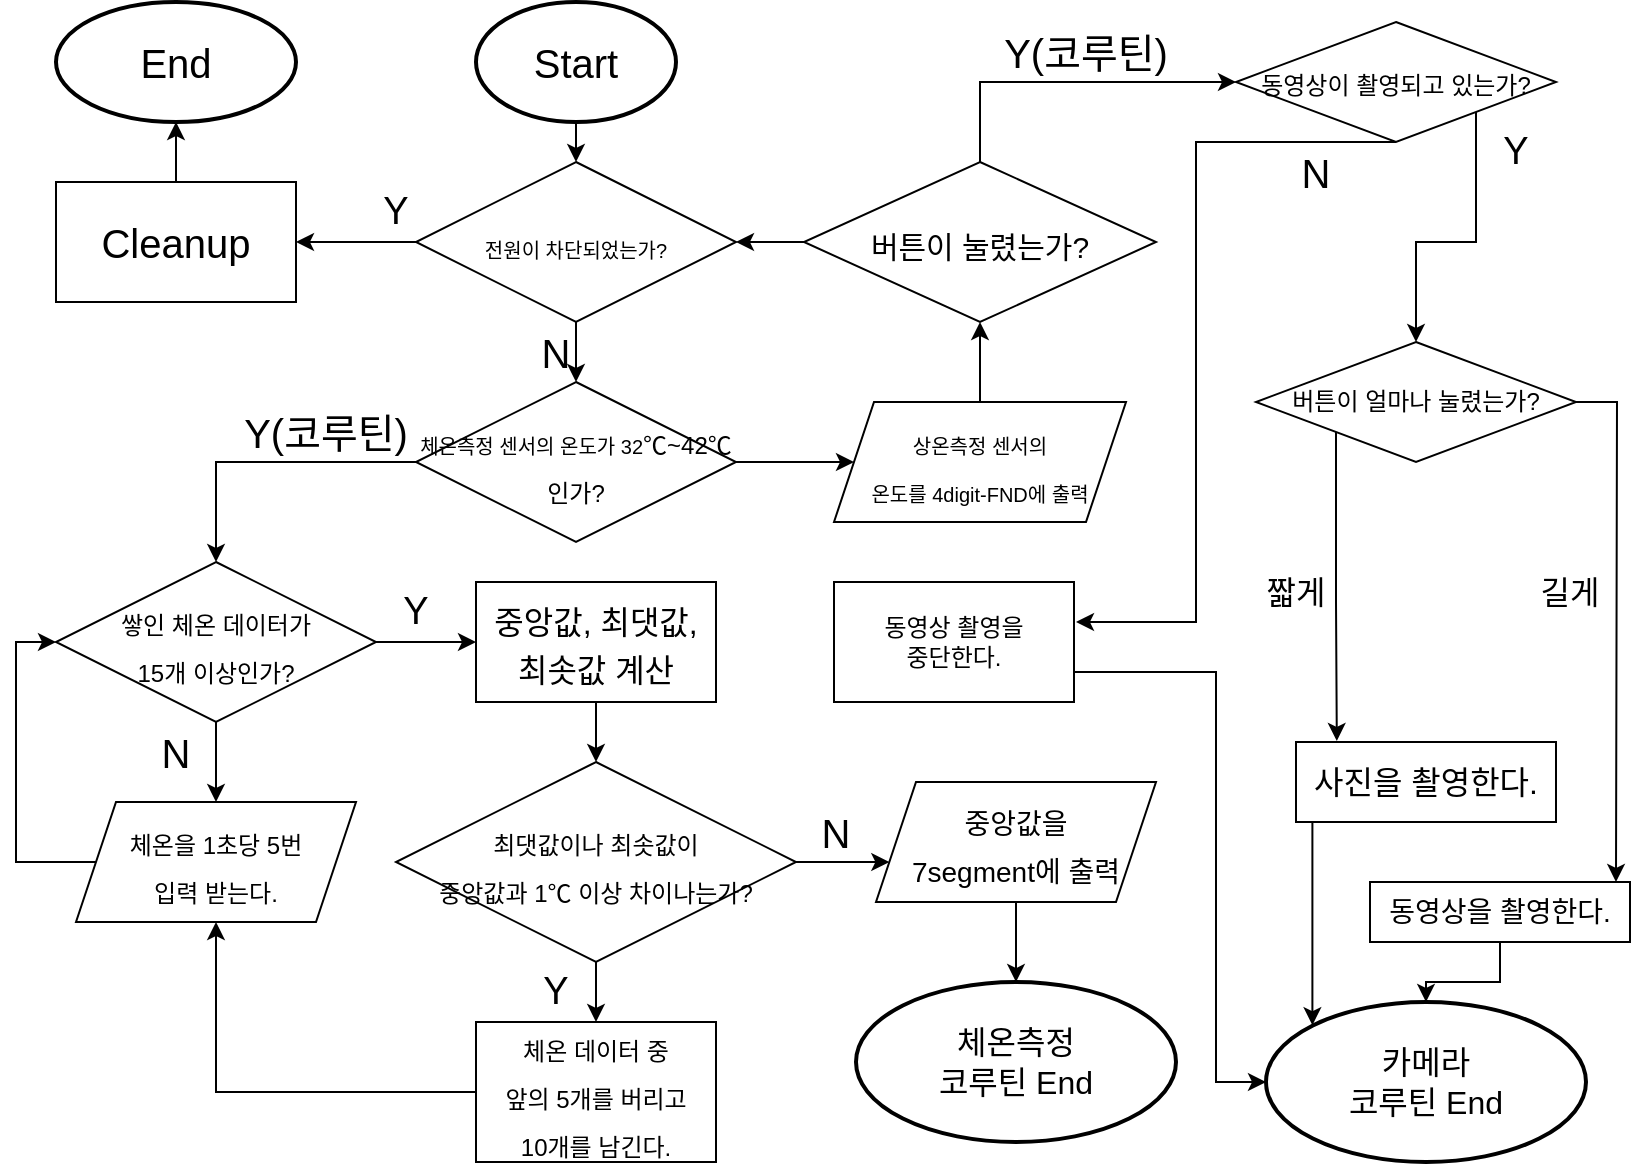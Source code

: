 <mxfile version="15.7.3" type="github">
  <diagram id="HOxBn5tht_EYRTDBTTVy" name="Page-1">
    <mxGraphModel dx="1221" dy="686" grid="1" gridSize="10" guides="1" tooltips="1" connect="1" arrows="1" fold="1" page="1" pageScale="1" pageWidth="827" pageHeight="1169" math="0" shadow="0">
      <root>
        <mxCell id="0" />
        <mxCell id="1" parent="0" />
        <mxCell id="lryujA1LKYhaAFnQ_uCR-1" value="&lt;font style=&quot;font-size: 20px&quot;&gt;Start&lt;/font&gt;" style="strokeWidth=2;html=1;shape=mxgraph.flowchart.start_1;whiteSpace=wrap;" vertex="1" parent="1">
          <mxGeometry x="250" width="100" height="60" as="geometry" />
        </mxCell>
        <mxCell id="lryujA1LKYhaAFnQ_uCR-2" value="" style="endArrow=classic;html=1;rounded=0;fontSize=20;exitX=0.5;exitY=1;exitDx=0;exitDy=0;exitPerimeter=0;" edge="1" parent="1" source="lryujA1LKYhaAFnQ_uCR-1" target="lryujA1LKYhaAFnQ_uCR-3">
          <mxGeometry width="50" height="50" relative="1" as="geometry">
            <mxPoint x="390" y="220" as="sourcePoint" />
            <mxPoint x="300" y="90" as="targetPoint" />
          </mxGeometry>
        </mxCell>
        <mxCell id="lryujA1LKYhaAFnQ_uCR-12" value="" style="edgeStyle=orthogonalEdgeStyle;rounded=0;orthogonalLoop=1;jettySize=auto;html=1;fontSize=19;" edge="1" parent="1" source="lryujA1LKYhaAFnQ_uCR-3" target="lryujA1LKYhaAFnQ_uCR-11">
          <mxGeometry relative="1" as="geometry" />
        </mxCell>
        <mxCell id="lryujA1LKYhaAFnQ_uCR-16" value="" style="edgeStyle=orthogonalEdgeStyle;rounded=0;orthogonalLoop=1;jettySize=auto;html=1;fontSize=20;" edge="1" parent="1" source="lryujA1LKYhaAFnQ_uCR-3" target="lryujA1LKYhaAFnQ_uCR-15">
          <mxGeometry relative="1" as="geometry" />
        </mxCell>
        <mxCell id="lryujA1LKYhaAFnQ_uCR-3" value="&lt;font size=&quot;1&quot;&gt;전원이 차단되었는가?&lt;/font&gt;" style="rhombus;whiteSpace=wrap;html=1;fontSize=20;" vertex="1" parent="1">
          <mxGeometry x="220" y="80" width="160" height="80" as="geometry" />
        </mxCell>
        <mxCell id="lryujA1LKYhaAFnQ_uCR-10" value="Y" style="text;html=1;strokeColor=none;fillColor=none;align=center;verticalAlign=middle;whiteSpace=wrap;rounded=0;fontSize=19;" vertex="1" parent="1">
          <mxGeometry x="180" y="90" width="60" height="30" as="geometry" />
        </mxCell>
        <mxCell id="lryujA1LKYhaAFnQ_uCR-14" value="" style="edgeStyle=orthogonalEdgeStyle;rounded=0;orthogonalLoop=1;jettySize=auto;html=1;fontSize=19;" edge="1" parent="1" source="lryujA1LKYhaAFnQ_uCR-11" target="lryujA1LKYhaAFnQ_uCR-13">
          <mxGeometry relative="1" as="geometry" />
        </mxCell>
        <mxCell id="lryujA1LKYhaAFnQ_uCR-11" value="Cleanup" style="whiteSpace=wrap;html=1;fontSize=20;" vertex="1" parent="1">
          <mxGeometry x="40" y="90" width="120" height="60" as="geometry" />
        </mxCell>
        <mxCell id="lryujA1LKYhaAFnQ_uCR-13" value="&lt;font style=&quot;font-size: 20px&quot;&gt;End&lt;/font&gt;" style="strokeWidth=2;html=1;shape=mxgraph.flowchart.start_1;whiteSpace=wrap;" vertex="1" parent="1">
          <mxGeometry x="40" width="120" height="60" as="geometry" />
        </mxCell>
        <mxCell id="lryujA1LKYhaAFnQ_uCR-19" value="" style="edgeStyle=orthogonalEdgeStyle;rounded=0;orthogonalLoop=1;jettySize=auto;html=1;fontSize=20;fontColor=#000000;" edge="1" parent="1" source="lryujA1LKYhaAFnQ_uCR-15" target="lryujA1LKYhaAFnQ_uCR-18">
          <mxGeometry relative="1" as="geometry" />
        </mxCell>
        <mxCell id="lryujA1LKYhaAFnQ_uCR-28" value="" style="edgeStyle=orthogonalEdgeStyle;rounded=0;jumpStyle=none;orthogonalLoop=1;jettySize=auto;html=1;fontSize=20;fontColor=#000000;" edge="1" parent="1" source="lryujA1LKYhaAFnQ_uCR-15" target="lryujA1LKYhaAFnQ_uCR-27">
          <mxGeometry relative="1" as="geometry" />
        </mxCell>
        <mxCell id="lryujA1LKYhaAFnQ_uCR-15" value="&lt;font size=&quot;1&quot;&gt;체온측정 센서의 온도가 32&lt;/font&gt;&lt;span style=&quot;font-size: 12px&quot;&gt;℃~42&lt;/span&gt;&lt;span style=&quot;font-size: 12px&quot;&gt;℃인가?&lt;/span&gt;" style="rhombus;whiteSpace=wrap;html=1;fontSize=20;" vertex="1" parent="1">
          <mxGeometry x="220" y="190" width="160" height="80" as="geometry" />
        </mxCell>
        <mxCell id="lryujA1LKYhaAFnQ_uCR-17" value="&lt;font style=&quot;font-size: 20px&quot;&gt;N&lt;/font&gt;" style="text;html=1;strokeColor=none;fillColor=none;align=center;verticalAlign=middle;whiteSpace=wrap;rounded=0;labelBackgroundColor=none;fontSize=12;fontColor=#000000;" vertex="1" parent="1">
          <mxGeometry x="260" y="160" width="60" height="30" as="geometry" />
        </mxCell>
        <mxCell id="lryujA1LKYhaAFnQ_uCR-53" value="" style="edgeStyle=orthogonalEdgeStyle;rounded=0;jumpStyle=none;orthogonalLoop=1;jettySize=auto;html=1;fontSize=12;fontColor=#000000;" edge="1" parent="1" source="lryujA1LKYhaAFnQ_uCR-18" target="lryujA1LKYhaAFnQ_uCR-52">
          <mxGeometry relative="1" as="geometry" />
        </mxCell>
        <mxCell id="lryujA1LKYhaAFnQ_uCR-18" value="&lt;font style=&quot;font-size: 10px&quot;&gt;상온측정 센서의&lt;br&gt;온도를 4digit-FND에 출력&lt;br&gt;&lt;/font&gt;" style="shape=parallelogram;perimeter=parallelogramPerimeter;whiteSpace=wrap;html=1;fixedSize=1;fontSize=20;" vertex="1" parent="1">
          <mxGeometry x="429" y="200" width="146" height="60" as="geometry" />
        </mxCell>
        <mxCell id="lryujA1LKYhaAFnQ_uCR-23" value="Y(코루틴)" style="text;html=1;strokeColor=none;fillColor=none;align=center;verticalAlign=middle;whiteSpace=wrap;rounded=0;labelBackgroundColor=none;fontSize=20;fontColor=#000000;" vertex="1" parent="1">
          <mxGeometry x="120" y="200" width="110" height="30" as="geometry" />
        </mxCell>
        <mxCell id="lryujA1LKYhaAFnQ_uCR-30" value="" style="edgeStyle=orthogonalEdgeStyle;rounded=0;jumpStyle=none;orthogonalLoop=1;jettySize=auto;html=1;fontSize=12;fontColor=#000000;" edge="1" parent="1" source="lryujA1LKYhaAFnQ_uCR-27" target="lryujA1LKYhaAFnQ_uCR-29">
          <mxGeometry relative="1" as="geometry" />
        </mxCell>
        <mxCell id="lryujA1LKYhaAFnQ_uCR-43" value="" style="edgeStyle=orthogonalEdgeStyle;rounded=0;jumpStyle=none;orthogonalLoop=1;jettySize=auto;html=1;fontSize=16;fontColor=#000000;" edge="1" parent="1" source="lryujA1LKYhaAFnQ_uCR-27" target="lryujA1LKYhaAFnQ_uCR-42">
          <mxGeometry relative="1" as="geometry" />
        </mxCell>
        <mxCell id="lryujA1LKYhaAFnQ_uCR-27" value="&lt;span style=&quot;font-size: 12px&quot;&gt;쌓인 체온 데이터가&lt;br&gt;15개 이상인가?&lt;/span&gt;" style="rhombus;whiteSpace=wrap;html=1;fontSize=20;" vertex="1" parent="1">
          <mxGeometry x="40" y="280" width="160" height="80" as="geometry" />
        </mxCell>
        <mxCell id="lryujA1LKYhaAFnQ_uCR-33" value="" style="edgeStyle=orthogonalEdgeStyle;rounded=0;jumpStyle=none;orthogonalLoop=1;jettySize=auto;html=1;fontSize=16;fontColor=#000000;" edge="1" parent="1" source="lryujA1LKYhaAFnQ_uCR-29" target="lryujA1LKYhaAFnQ_uCR-32">
          <mxGeometry relative="1" as="geometry" />
        </mxCell>
        <mxCell id="lryujA1LKYhaAFnQ_uCR-29" value="&lt;font style=&quot;font-size: 16px&quot;&gt;중앙값, 최댓값, 최솟값 계산&lt;/font&gt;" style="whiteSpace=wrap;html=1;fontSize=20;" vertex="1" parent="1">
          <mxGeometry x="250" y="290" width="120" height="60" as="geometry" />
        </mxCell>
        <mxCell id="lryujA1LKYhaAFnQ_uCR-31" value="Y" style="text;html=1;strokeColor=none;fillColor=none;align=center;verticalAlign=middle;whiteSpace=wrap;rounded=0;fontSize=19;" vertex="1" parent="1">
          <mxGeometry x="190" y="290" width="60" height="30" as="geometry" />
        </mxCell>
        <mxCell id="lryujA1LKYhaAFnQ_uCR-37" value="" style="edgeStyle=orthogonalEdgeStyle;rounded=0;jumpStyle=none;orthogonalLoop=1;jettySize=auto;html=1;fontSize=12;fontColor=#000000;" edge="1" parent="1" source="lryujA1LKYhaAFnQ_uCR-32" target="lryujA1LKYhaAFnQ_uCR-36">
          <mxGeometry relative="1" as="geometry">
            <Array as="points">
              <mxPoint x="450" y="430" />
              <mxPoint x="450" y="430" />
            </Array>
          </mxGeometry>
        </mxCell>
        <mxCell id="lryujA1LKYhaAFnQ_uCR-47" value="" style="edgeStyle=orthogonalEdgeStyle;rounded=0;jumpStyle=none;orthogonalLoop=1;jettySize=auto;html=1;fontSize=12;fontColor=#000000;" edge="1" parent="1" source="lryujA1LKYhaAFnQ_uCR-32" target="lryujA1LKYhaAFnQ_uCR-46">
          <mxGeometry relative="1" as="geometry">
            <Array as="points">
              <mxPoint x="310" y="500" />
            </Array>
          </mxGeometry>
        </mxCell>
        <mxCell id="lryujA1LKYhaAFnQ_uCR-32" value="&lt;font style=&quot;font-size: 12px&quot;&gt;최댓값이나 최솟값이&lt;br&gt;중앙값과 1℃ 이상 차이나는가?&lt;/font&gt;&lt;span style=&quot;font-size: 12px&quot;&gt;&lt;br&gt;&lt;/span&gt;" style="rhombus;whiteSpace=wrap;html=1;fontSize=20;" vertex="1" parent="1">
          <mxGeometry x="210" y="380" width="200" height="100" as="geometry" />
        </mxCell>
        <mxCell id="lryujA1LKYhaAFnQ_uCR-40" value="" style="edgeStyle=orthogonalEdgeStyle;rounded=0;jumpStyle=none;orthogonalLoop=1;jettySize=auto;html=1;fontSize=14;fontColor=#000000;" edge="1" parent="1" source="lryujA1LKYhaAFnQ_uCR-36" target="lryujA1LKYhaAFnQ_uCR-39">
          <mxGeometry relative="1" as="geometry">
            <Array as="points">
              <mxPoint x="520" y="480" />
              <mxPoint x="520" y="480" />
            </Array>
          </mxGeometry>
        </mxCell>
        <mxCell id="lryujA1LKYhaAFnQ_uCR-36" value="&lt;font style=&quot;font-size: 14px&quot;&gt;중앙값을&lt;br&gt;7segment에 출력&lt;/font&gt;" style="shape=parallelogram;perimeter=parallelogramPerimeter;whiteSpace=wrap;html=1;fixedSize=1;fontSize=20;" vertex="1" parent="1">
          <mxGeometry x="450" y="390" width="140" height="60" as="geometry" />
        </mxCell>
        <mxCell id="lryujA1LKYhaAFnQ_uCR-38" value="&lt;font style=&quot;font-size: 20px&quot;&gt;N&lt;/font&gt;" style="text;html=1;strokeColor=none;fillColor=none;align=center;verticalAlign=middle;whiteSpace=wrap;rounded=0;labelBackgroundColor=none;fontSize=12;fontColor=#000000;" vertex="1" parent="1">
          <mxGeometry x="400" y="400" width="60" height="30" as="geometry" />
        </mxCell>
        <mxCell id="lryujA1LKYhaAFnQ_uCR-39" value="&lt;font style=&quot;font-size: 16px&quot;&gt;체온측정&lt;br&gt;코루틴 End&lt;/font&gt;" style="strokeWidth=2;html=1;shape=mxgraph.flowchart.start_1;whiteSpace=wrap;" vertex="1" parent="1">
          <mxGeometry x="440" y="490" width="160" height="80" as="geometry" />
        </mxCell>
        <mxCell id="lryujA1LKYhaAFnQ_uCR-45" style="edgeStyle=orthogonalEdgeStyle;rounded=0;jumpStyle=none;orthogonalLoop=1;jettySize=auto;html=1;exitX=0;exitY=0.5;exitDx=0;exitDy=0;fontSize=12;fontColor=#000000;" edge="1" parent="1" source="lryujA1LKYhaAFnQ_uCR-42" target="lryujA1LKYhaAFnQ_uCR-27">
          <mxGeometry relative="1" as="geometry">
            <mxPoint x="20" y="290" as="targetPoint" />
            <Array as="points">
              <mxPoint x="20" y="430" />
              <mxPoint x="20" y="320" />
            </Array>
          </mxGeometry>
        </mxCell>
        <mxCell id="lryujA1LKYhaAFnQ_uCR-42" value="&lt;font style=&quot;font-size: 12px&quot;&gt;체온을 1초당 5번&lt;br&gt;입력 받는다.&lt;/font&gt;" style="shape=parallelogram;perimeter=parallelogramPerimeter;whiteSpace=wrap;html=1;fixedSize=1;fontSize=20;" vertex="1" parent="1">
          <mxGeometry x="50" y="400" width="140" height="60" as="geometry" />
        </mxCell>
        <mxCell id="lryujA1LKYhaAFnQ_uCR-44" value="&lt;font style=&quot;font-size: 20px&quot;&gt;N&lt;/font&gt;" style="text;html=1;strokeColor=none;fillColor=none;align=center;verticalAlign=middle;whiteSpace=wrap;rounded=0;labelBackgroundColor=none;fontSize=12;fontColor=#000000;" vertex="1" parent="1">
          <mxGeometry x="70" y="360" width="60" height="30" as="geometry" />
        </mxCell>
        <mxCell id="lryujA1LKYhaAFnQ_uCR-50" style="edgeStyle=orthogonalEdgeStyle;rounded=0;jumpStyle=none;orthogonalLoop=1;jettySize=auto;html=1;exitX=0;exitY=0.5;exitDx=0;exitDy=0;entryX=0.5;entryY=1;entryDx=0;entryDy=0;fontSize=12;fontColor=#000000;" edge="1" parent="1" source="lryujA1LKYhaAFnQ_uCR-46" target="lryujA1LKYhaAFnQ_uCR-42">
          <mxGeometry relative="1" as="geometry" />
        </mxCell>
        <mxCell id="lryujA1LKYhaAFnQ_uCR-46" value="&lt;font style=&quot;font-size: 12px&quot;&gt;체온 데이터 중&lt;br&gt;앞의 5개를 버리고&lt;br&gt;10개를 남긴다.&lt;br&gt;&lt;/font&gt;" style="whiteSpace=wrap;html=1;fontSize=20;" vertex="1" parent="1">
          <mxGeometry x="250" y="510" width="120" height="70" as="geometry" />
        </mxCell>
        <mxCell id="lryujA1LKYhaAFnQ_uCR-49" value="Y" style="text;html=1;strokeColor=none;fillColor=none;align=center;verticalAlign=middle;whiteSpace=wrap;rounded=0;fontSize=19;" vertex="1" parent="1">
          <mxGeometry x="260" y="480" width="60" height="30" as="geometry" />
        </mxCell>
        <mxCell id="lryujA1LKYhaAFnQ_uCR-54" value="" style="edgeStyle=orthogonalEdgeStyle;rounded=0;jumpStyle=none;orthogonalLoop=1;jettySize=auto;html=1;fontSize=12;fontColor=#000000;" edge="1" parent="1" source="lryujA1LKYhaAFnQ_uCR-52" target="lryujA1LKYhaAFnQ_uCR-3">
          <mxGeometry relative="1" as="geometry" />
        </mxCell>
        <mxCell id="lryujA1LKYhaAFnQ_uCR-58" value="" style="edgeStyle=orthogonalEdgeStyle;rounded=0;jumpStyle=none;orthogonalLoop=1;jettySize=auto;html=1;fontSize=15;fontColor=#000000;" edge="1" parent="1" source="lryujA1LKYhaAFnQ_uCR-52">
          <mxGeometry relative="1" as="geometry">
            <mxPoint x="630" y="40" as="targetPoint" />
            <Array as="points">
              <mxPoint x="502" y="40" />
              <mxPoint x="620" y="40" />
            </Array>
          </mxGeometry>
        </mxCell>
        <mxCell id="lryujA1LKYhaAFnQ_uCR-52" value="&lt;div&gt;&lt;font style=&quot;font-size: 15px&quot;&gt;버튼이 눌렸는가?&lt;/font&gt;&lt;/div&gt;" style="rhombus;whiteSpace=wrap;html=1;fontSize=20;align=center;" vertex="1" parent="1">
          <mxGeometry x="414" y="80" width="176" height="80" as="geometry" />
        </mxCell>
        <mxCell id="lryujA1LKYhaAFnQ_uCR-59" value="Y(코루틴)" style="text;html=1;strokeColor=none;fillColor=none;align=center;verticalAlign=middle;whiteSpace=wrap;rounded=0;labelBackgroundColor=none;fontSize=20;fontColor=#000000;" vertex="1" parent="1">
          <mxGeometry x="500" y="10" width="110" height="30" as="geometry" />
        </mxCell>
        <mxCell id="lryujA1LKYhaAFnQ_uCR-62" style="edgeStyle=orthogonalEdgeStyle;rounded=0;jumpStyle=none;orthogonalLoop=1;jettySize=auto;html=1;exitX=0.5;exitY=1;exitDx=0;exitDy=0;fontSize=12;fontColor=#000000;" edge="1" parent="1" source="lryujA1LKYhaAFnQ_uCR-60">
          <mxGeometry relative="1" as="geometry">
            <mxPoint x="550" y="310" as="targetPoint" />
            <Array as="points">
              <mxPoint x="610" y="70" />
              <mxPoint x="610" y="310" />
            </Array>
          </mxGeometry>
        </mxCell>
        <mxCell id="lryujA1LKYhaAFnQ_uCR-66" style="edgeStyle=orthogonalEdgeStyle;rounded=0;jumpStyle=none;orthogonalLoop=1;jettySize=auto;html=1;exitX=1;exitY=1;exitDx=0;exitDy=0;fontSize=12;fontColor=#000000;entryX=0.5;entryY=0;entryDx=0;entryDy=0;" edge="1" parent="1" source="lryujA1LKYhaAFnQ_uCR-60" target="lryujA1LKYhaAFnQ_uCR-69">
          <mxGeometry relative="1" as="geometry">
            <mxPoint x="750" y="170" as="targetPoint" />
          </mxGeometry>
        </mxCell>
        <mxCell id="lryujA1LKYhaAFnQ_uCR-60" value="&lt;font style=&quot;font-size: 12px&quot;&gt;동영상이 촬영되고 있는가?&lt;/font&gt;" style="rhombus;whiteSpace=wrap;html=1;labelBackgroundColor=none;fontSize=15;fontColor=#000000;align=center;" vertex="1" parent="1">
          <mxGeometry x="630" y="10" width="160" height="60" as="geometry" />
        </mxCell>
        <mxCell id="lryujA1LKYhaAFnQ_uCR-65" style="edgeStyle=orthogonalEdgeStyle;rounded=0;jumpStyle=none;orthogonalLoop=1;jettySize=auto;html=1;exitX=1;exitY=0.75;exitDx=0;exitDy=0;fontSize=12;fontColor=#000000;entryX=0;entryY=0.5;entryDx=0;entryDy=0;entryPerimeter=0;" edge="1" parent="1" source="lryujA1LKYhaAFnQ_uCR-64" target="lryujA1LKYhaAFnQ_uCR-77">
          <mxGeometry relative="1" as="geometry">
            <mxPoint x="640" y="540" as="targetPoint" />
            <Array as="points">
              <mxPoint x="620" y="335" />
              <mxPoint x="620" y="540" />
            </Array>
          </mxGeometry>
        </mxCell>
        <mxCell id="lryujA1LKYhaAFnQ_uCR-64" value="동영상 촬영을&lt;br&gt;중단한다." style="rounded=0;whiteSpace=wrap;html=1;labelBackgroundColor=none;fontSize=12;fontColor=#000000;align=center;" vertex="1" parent="1">
          <mxGeometry x="429" y="290" width="120" height="60" as="geometry" />
        </mxCell>
        <mxCell id="lryujA1LKYhaAFnQ_uCR-67" value="&lt;font style=&quot;font-size: 20px&quot;&gt;N&lt;/font&gt;" style="text;html=1;strokeColor=none;fillColor=none;align=center;verticalAlign=middle;whiteSpace=wrap;rounded=0;labelBackgroundColor=none;fontSize=12;fontColor=#000000;" vertex="1" parent="1">
          <mxGeometry x="640" y="70" width="60" height="30" as="geometry" />
        </mxCell>
        <mxCell id="lryujA1LKYhaAFnQ_uCR-68" value="Y" style="text;html=1;strokeColor=none;fillColor=none;align=center;verticalAlign=middle;whiteSpace=wrap;rounded=0;fontSize=19;" vertex="1" parent="1">
          <mxGeometry x="740" y="60" width="60" height="30" as="geometry" />
        </mxCell>
        <mxCell id="lryujA1LKYhaAFnQ_uCR-70" style="edgeStyle=orthogonalEdgeStyle;rounded=0;jumpStyle=none;orthogonalLoop=1;jettySize=auto;html=1;exitX=0;exitY=1;exitDx=0;exitDy=0;fontSize=12;fontColor=#000000;entryX=0.157;entryY=-0.013;entryDx=0;entryDy=0;entryPerimeter=0;" edge="1" parent="1" source="lryujA1LKYhaAFnQ_uCR-69" target="lryujA1LKYhaAFnQ_uCR-72">
          <mxGeometry relative="1" as="geometry">
            <mxPoint x="680" y="320" as="targetPoint" />
          </mxGeometry>
        </mxCell>
        <mxCell id="lryujA1LKYhaAFnQ_uCR-75" style="edgeStyle=orthogonalEdgeStyle;rounded=0;jumpStyle=none;orthogonalLoop=1;jettySize=auto;html=1;exitX=1;exitY=0.5;exitDx=0;exitDy=0;fontSize=16;fontColor=#000000;" edge="1" parent="1" source="lryujA1LKYhaAFnQ_uCR-69">
          <mxGeometry relative="1" as="geometry">
            <mxPoint x="820" y="440" as="targetPoint" />
          </mxGeometry>
        </mxCell>
        <mxCell id="lryujA1LKYhaAFnQ_uCR-69" value="버튼이 얼마나 눌렸는가?" style="rhombus;whiteSpace=wrap;html=1;labelBackgroundColor=none;fontSize=12;fontColor=#000000;align=center;" vertex="1" parent="1">
          <mxGeometry x="640" y="170" width="160" height="60" as="geometry" />
        </mxCell>
        <mxCell id="lryujA1LKYhaAFnQ_uCR-79" style="edgeStyle=orthogonalEdgeStyle;rounded=0;jumpStyle=none;orthogonalLoop=1;jettySize=auto;html=1;exitX=0.25;exitY=1;exitDx=0;exitDy=0;entryX=0.145;entryY=0.145;entryDx=0;entryDy=0;entryPerimeter=0;fontSize=14;fontColor=#000000;" edge="1" parent="1" source="lryujA1LKYhaAFnQ_uCR-72" target="lryujA1LKYhaAFnQ_uCR-77">
          <mxGeometry relative="1" as="geometry">
            <Array as="points">
              <mxPoint x="668" y="410" />
            </Array>
          </mxGeometry>
        </mxCell>
        <mxCell id="lryujA1LKYhaAFnQ_uCR-72" value="&lt;font style=&quot;font-size: 16px&quot;&gt;사진을 촬영한다.&lt;/font&gt;" style="rounded=0;whiteSpace=wrap;html=1;labelBackgroundColor=none;fontSize=12;fontColor=#000000;align=center;" vertex="1" parent="1">
          <mxGeometry x="660" y="370" width="130" height="40" as="geometry" />
        </mxCell>
        <mxCell id="lryujA1LKYhaAFnQ_uCR-73" value="&lt;font style=&quot;font-size: 16px&quot;&gt;짧게&lt;/font&gt;" style="text;html=1;strokeColor=none;fillColor=none;align=center;verticalAlign=middle;whiteSpace=wrap;rounded=0;labelBackgroundColor=none;fontSize=12;fontColor=#000000;" vertex="1" parent="1">
          <mxGeometry x="630" y="280" width="60" height="30" as="geometry" />
        </mxCell>
        <mxCell id="lryujA1LKYhaAFnQ_uCR-74" value="&lt;font style=&quot;font-size: 16px&quot;&gt;길게&lt;/font&gt;" style="text;html=1;strokeColor=none;fillColor=none;align=center;verticalAlign=middle;whiteSpace=wrap;rounded=0;labelBackgroundColor=none;fontSize=12;fontColor=#000000;" vertex="1" parent="1">
          <mxGeometry x="767" y="280" width="60" height="30" as="geometry" />
        </mxCell>
        <mxCell id="lryujA1LKYhaAFnQ_uCR-81" style="edgeStyle=orthogonalEdgeStyle;rounded=0;jumpStyle=none;orthogonalLoop=1;jettySize=auto;html=1;exitX=0.5;exitY=1;exitDx=0;exitDy=0;fontSize=14;fontColor=#000000;" edge="1" parent="1" source="lryujA1LKYhaAFnQ_uCR-76" target="lryujA1LKYhaAFnQ_uCR-77">
          <mxGeometry relative="1" as="geometry" />
        </mxCell>
        <mxCell id="lryujA1LKYhaAFnQ_uCR-76" value="&lt;font style=&quot;font-size: 14px&quot;&gt;동영상을 촬영한다.&lt;/font&gt;" style="rounded=0;whiteSpace=wrap;html=1;labelBackgroundColor=none;fontSize=12;fontColor=#000000;align=center;" vertex="1" parent="1">
          <mxGeometry x="697" y="440" width="130" height="30" as="geometry" />
        </mxCell>
        <mxCell id="lryujA1LKYhaAFnQ_uCR-77" value="&lt;font style=&quot;font-size: 16px&quot;&gt;카메라&lt;br&gt;코루틴 End&lt;/font&gt;" style="strokeWidth=2;html=1;shape=mxgraph.flowchart.start_1;whiteSpace=wrap;" vertex="1" parent="1">
          <mxGeometry x="645" y="500" width="160" height="80" as="geometry" />
        </mxCell>
      </root>
    </mxGraphModel>
  </diagram>
</mxfile>
